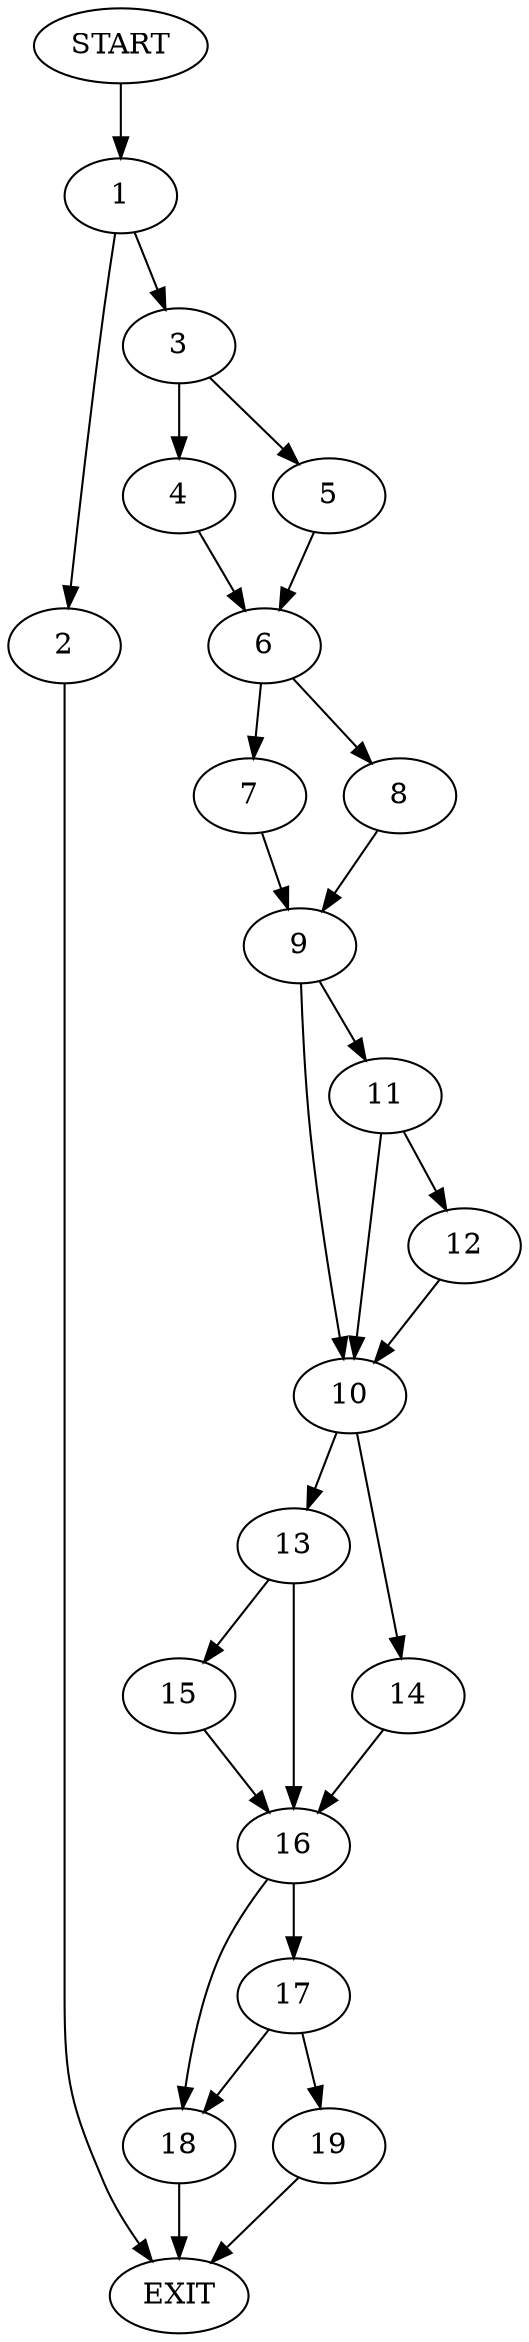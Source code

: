digraph {
0 [label="START"]
20 [label="EXIT"]
0 -> 1
1 -> 2
1 -> 3
3 -> 4
3 -> 5
2 -> 20
5 -> 6
4 -> 6
6 -> 7
6 -> 8
7 -> 9
8 -> 9
9 -> 10
9 -> 11
11 -> 10
11 -> 12
10 -> 13
10 -> 14
12 -> 10
13 -> 15
13 -> 16
14 -> 16
16 -> 17
16 -> 18
15 -> 16
17 -> 19
17 -> 18
18 -> 20
19 -> 20
}
